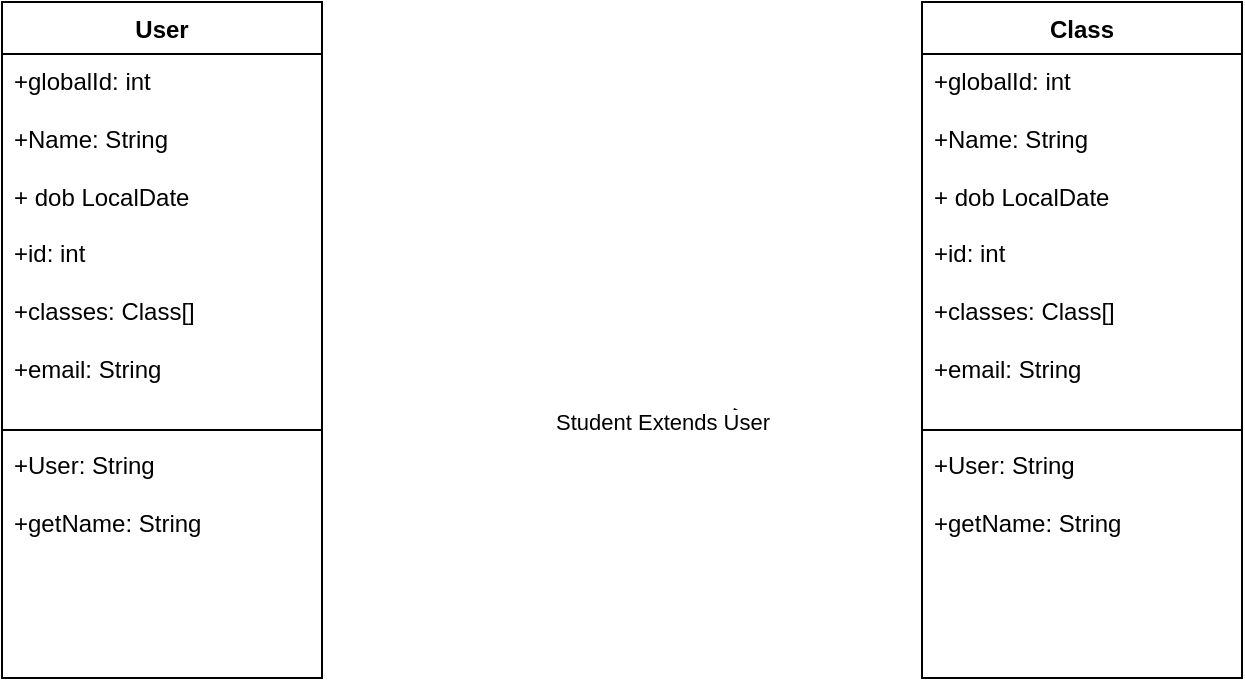 <mxfile version="24.2.1" type="github">
  <diagram id="C5RBs43oDa-KdzZeNtuy" name="Page-1">
    <mxGraphModel dx="759" dy="728" grid="1" gridSize="10" guides="1" tooltips="1" connect="1" arrows="1" fold="1" page="1" pageScale="1" pageWidth="827" pageHeight="1169" math="0" shadow="0">
      <root>
        <mxCell id="WIyWlLk6GJQsqaUBKTNV-0" />
        <mxCell id="WIyWlLk6GJQsqaUBKTNV-1" parent="WIyWlLk6GJQsqaUBKTNV-0" />
        <mxCell id="ErjNPJ-gXL80HVn6pEXw-5" value="User" style="swimlane;fontStyle=1;align=center;verticalAlign=top;childLayout=stackLayout;horizontal=1;startSize=26;horizontalStack=0;resizeParent=1;resizeParentMax=0;resizeLast=0;collapsible=1;marginBottom=0;whiteSpace=wrap;html=1;" vertex="1" parent="WIyWlLk6GJQsqaUBKTNV-1">
          <mxGeometry x="10" y="30" width="160" height="338" as="geometry" />
        </mxCell>
        <mxCell id="ErjNPJ-gXL80HVn6pEXw-6" value="+globalId: int&lt;div&gt;&lt;br&gt;&lt;div&gt;+Name: String&lt;/div&gt;&lt;div&gt;&lt;br&gt;&lt;/div&gt;&lt;div&gt;+ dob LocalDate&lt;/div&gt;&lt;div&gt;&lt;br&gt;&lt;/div&gt;&lt;div&gt;+id: int&lt;/div&gt;&lt;div&gt;&lt;br&gt;&lt;/div&gt;&lt;div&gt;+classes: Class[]&lt;/div&gt;&lt;div&gt;&lt;br&gt;&lt;/div&gt;&lt;div&gt;+email: String&lt;/div&gt;&lt;/div&gt;&lt;div&gt;&lt;br&gt;&lt;/div&gt;" style="text;strokeColor=none;fillColor=none;align=left;verticalAlign=top;spacingLeft=4;spacingRight=4;overflow=hidden;rotatable=0;points=[[0,0.5],[1,0.5]];portConstraint=eastwest;whiteSpace=wrap;html=1;" vertex="1" parent="ErjNPJ-gXL80HVn6pEXw-5">
          <mxGeometry y="26" width="160" height="184" as="geometry" />
        </mxCell>
        <mxCell id="ErjNPJ-gXL80HVn6pEXw-7" value="" style="line;strokeWidth=1;fillColor=none;align=left;verticalAlign=middle;spacingTop=-1;spacingLeft=3;spacingRight=3;rotatable=0;labelPosition=right;points=[];portConstraint=eastwest;strokeColor=inherit;" vertex="1" parent="ErjNPJ-gXL80HVn6pEXw-5">
          <mxGeometry y="210" width="160" height="8" as="geometry" />
        </mxCell>
        <mxCell id="ErjNPJ-gXL80HVn6pEXw-8" value="+User: String&lt;div&gt;&lt;br&gt;&lt;/div&gt;&lt;div&gt;+getName: String&lt;/div&gt;" style="text;strokeColor=none;fillColor=none;align=left;verticalAlign=top;spacingLeft=4;spacingRight=4;overflow=hidden;rotatable=0;points=[[0,0.5],[1,0.5]];portConstraint=eastwest;whiteSpace=wrap;html=1;" vertex="1" parent="ErjNPJ-gXL80HVn6pEXw-5">
          <mxGeometry y="218" width="160" height="120" as="geometry" />
        </mxCell>
        <mxCell id="ErjNPJ-gXL80HVn6pEXw-10" value="Class" style="swimlane;fontStyle=1;align=center;verticalAlign=top;childLayout=stackLayout;horizontal=1;startSize=26;horizontalStack=0;resizeParent=1;resizeParentMax=0;resizeLast=0;collapsible=1;marginBottom=0;whiteSpace=wrap;html=1;" vertex="1" parent="WIyWlLk6GJQsqaUBKTNV-1">
          <mxGeometry x="470" y="30" width="160" height="338" as="geometry" />
        </mxCell>
        <mxCell id="ErjNPJ-gXL80HVn6pEXw-11" value="+globalId: int&lt;div&gt;&lt;br&gt;&lt;div&gt;+Name: String&lt;/div&gt;&lt;div&gt;&lt;br&gt;&lt;/div&gt;&lt;div&gt;+ dob LocalDate&lt;/div&gt;&lt;div&gt;&lt;br&gt;&lt;/div&gt;&lt;div&gt;+id: int&lt;/div&gt;&lt;div&gt;&lt;br&gt;&lt;/div&gt;&lt;div&gt;+classes: Class[]&lt;/div&gt;&lt;div&gt;&lt;br&gt;&lt;/div&gt;&lt;div&gt;+email: String&lt;/div&gt;&lt;/div&gt;&lt;div&gt;&lt;br&gt;&lt;/div&gt;" style="text;strokeColor=none;fillColor=none;align=left;verticalAlign=top;spacingLeft=4;spacingRight=4;overflow=hidden;rotatable=0;points=[[0,0.5],[1,0.5]];portConstraint=eastwest;whiteSpace=wrap;html=1;" vertex="1" parent="ErjNPJ-gXL80HVn6pEXw-10">
          <mxGeometry y="26" width="160" height="184" as="geometry" />
        </mxCell>
        <mxCell id="ErjNPJ-gXL80HVn6pEXw-12" value="" style="line;strokeWidth=1;fillColor=none;align=left;verticalAlign=middle;spacingTop=-1;spacingLeft=3;spacingRight=3;rotatable=0;labelPosition=right;points=[];portConstraint=eastwest;strokeColor=inherit;" vertex="1" parent="ErjNPJ-gXL80HVn6pEXw-10">
          <mxGeometry y="210" width="160" height="8" as="geometry" />
        </mxCell>
        <mxCell id="ErjNPJ-gXL80HVn6pEXw-13" value="+User: String&lt;div&gt;&lt;br&gt;&lt;/div&gt;&lt;div&gt;+getName: String&lt;/div&gt;" style="text;strokeColor=none;fillColor=none;align=left;verticalAlign=top;spacingLeft=4;spacingRight=4;overflow=hidden;rotatable=0;points=[[0,0.5],[1,0.5]];portConstraint=eastwest;whiteSpace=wrap;html=1;" vertex="1" parent="ErjNPJ-gXL80HVn6pEXw-10">
          <mxGeometry y="218" width="160" height="120" as="geometry" />
        </mxCell>
        <mxCell id="ErjNPJ-gXL80HVn6pEXw-14" value="Student Extends User" style="endArrow=open;endSize=12;dashed=1;html=1;rounded=0;" edge="1" parent="WIyWlLk6GJQsqaUBKTNV-1">
          <mxGeometry width="160" relative="1" as="geometry">
            <mxPoint x="290" y="240" as="sourcePoint" />
            <mxPoint x="390" y="240" as="targetPoint" />
            <Array as="points">
              <mxPoint x="340" y="240" />
            </Array>
          </mxGeometry>
        </mxCell>
      </root>
    </mxGraphModel>
  </diagram>
</mxfile>
